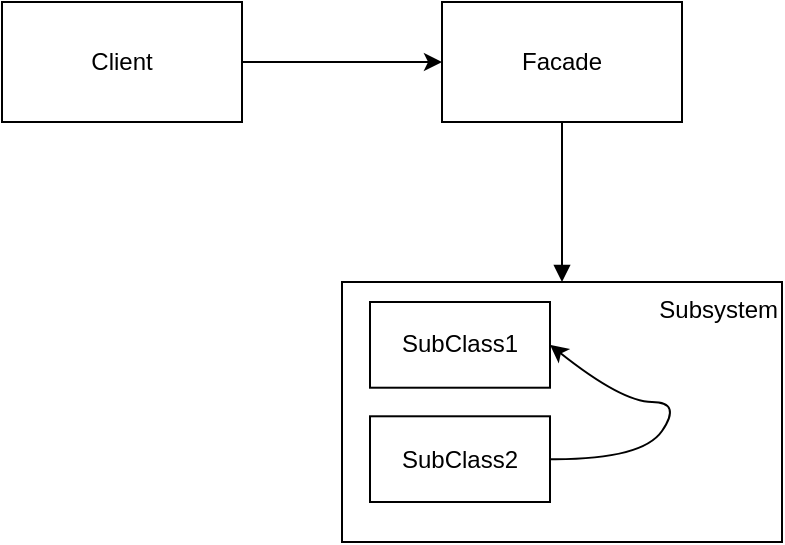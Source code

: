 <mxGraphModel dx="1124" dy="395" grid="1" gridSize="10" guides="1" tooltips="1" connect="1" arrows="1" fold="1" page="1" pageScale="1" pageWidth="827" pageHeight="1169" math="0" shadow="0">
  <root>
    <mxCell id="0" />
    <mxCell id="1" parent="0" />
    <mxCell id="2" value="Client" style="rounded=0;whiteSpace=wrap;html=1;" parent="1" vertex="1">
      <mxGeometry x="140" y="100" width="120" height="60" as="geometry" />
    </mxCell>
    <mxCell id="3" value="" style="endArrow=classic;html=1;exitX=1;exitY=0.5;exitDx=0;exitDy=0;entryX=0;entryY=0.5;entryDx=0;entryDy=0;" parent="1" source="2" target="5" edge="1">
      <mxGeometry width="50" height="50" relative="1" as="geometry">
        <mxPoint x="390" y="230" as="sourcePoint" />
        <mxPoint x="370" y="130" as="targetPoint" />
      </mxGeometry>
    </mxCell>
    <mxCell id="5" value="Facade" style="rounded=0;whiteSpace=wrap;html=1;" parent="1" vertex="1">
      <mxGeometry x="360" y="100" width="120" height="60" as="geometry" />
    </mxCell>
    <mxCell id="6" value="Subsystem" style="rounded=0;whiteSpace=wrap;html=1;align=right;verticalAlign=top;" parent="1" vertex="1">
      <mxGeometry x="310" y="240" width="220" height="130" as="geometry" />
    </mxCell>
    <mxCell id="9" value="" style="html=1;verticalAlign=bottom;labelBackgroundColor=none;endArrow=block;endFill=1;exitX=0.5;exitY=1;exitDx=0;exitDy=0;entryX=0.5;entryY=0;entryDx=0;entryDy=0;" parent="1" source="5" target="6" edge="1">
      <mxGeometry width="160" relative="1" as="geometry">
        <mxPoint x="430" y="190" as="sourcePoint" />
        <mxPoint x="590" y="190" as="targetPoint" />
      </mxGeometry>
    </mxCell>
    <mxCell id="12" value="" style="group" parent="1" vertex="1" connectable="0">
      <mxGeometry x="324" y="250" width="90" height="100" as="geometry" />
    </mxCell>
    <mxCell id="10" value="SubClass1" style="rounded=0;whiteSpace=wrap;html=1;" parent="12" vertex="1">
      <mxGeometry width="90" height="42.857" as="geometry" />
    </mxCell>
    <mxCell id="11" value="SubClass2" style="rounded=0;whiteSpace=wrap;html=1;" parent="12" vertex="1">
      <mxGeometry y="57.143" width="90" height="42.857" as="geometry" />
    </mxCell>
    <mxCell id="13" value="" style="curved=1;endArrow=classic;html=1;exitX=1;exitY=0.5;exitDx=0;exitDy=0;entryX=1;entryY=0.5;entryDx=0;entryDy=0;" parent="12" source="11" target="10" edge="1">
      <mxGeometry width="50" height="50" relative="1" as="geometry">
        <mxPoint x="66" y="-20" as="sourcePoint" />
        <mxPoint x="116" y="-70" as="targetPoint" />
        <Array as="points">
          <mxPoint x="136" y="79" />
          <mxPoint x="156" y="50" />
          <mxPoint x="126" y="50" />
        </Array>
      </mxGeometry>
    </mxCell>
  </root>
</mxGraphModel>
